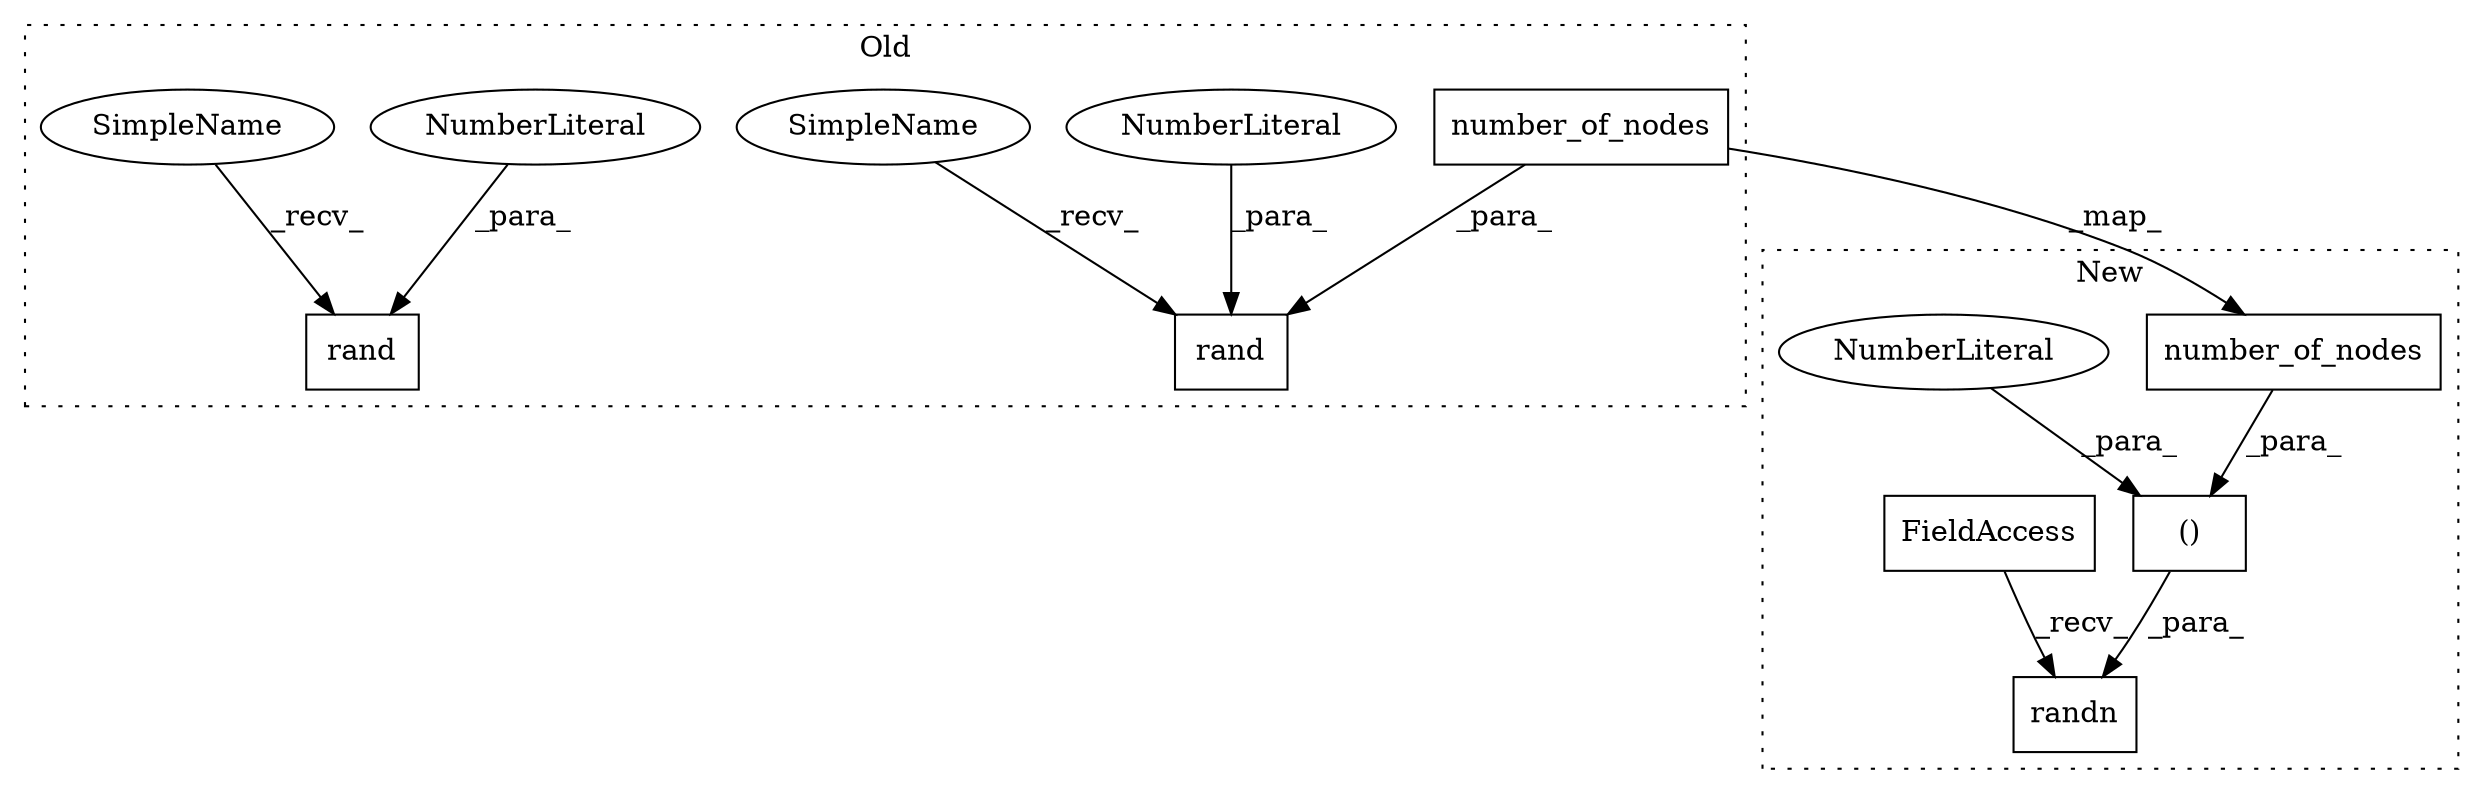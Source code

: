 digraph G {
subgraph cluster0 {
1 [label="number_of_nodes" a="32" s="2008" l="17" shape="box"];
4 [label="rand" a="32" s="2001,2027" l="5,1" shape="box"];
6 [label="rand" a="32" s="2243,2270" l="5,1" shape="box"];
7 [label="NumberLiteral" a="34" s="2026" l="1" shape="ellipse"];
8 [label="NumberLiteral" a="34" s="2269" l="1" shape="ellipse"];
11 [label="SimpleName" a="42" s="1995" l="5" shape="ellipse"];
12 [label="SimpleName" a="42" s="2237" l="5" shape="ellipse"];
label = "Old";
style="dotted";
}
subgraph cluster1 {
2 [label="number_of_nodes" a="32" s="2304" l="17" shape="box"];
3 [label="()" a="106" s="2302" l="33" shape="box"];
5 [label="NumberLiteral" a="34" s="2334" l="1" shape="ellipse"];
9 [label="randn" a="32" s="2291,2335" l="11,2" shape="box"];
10 [label="FieldAccess" a="22" s="2283" l="7" shape="box"];
label = "New";
style="dotted";
}
1 -> 4 [label="_para_"];
1 -> 2 [label="_map_"];
2 -> 3 [label="_para_"];
3 -> 9 [label="_para_"];
5 -> 3 [label="_para_"];
7 -> 4 [label="_para_"];
8 -> 6 [label="_para_"];
10 -> 9 [label="_recv_"];
11 -> 4 [label="_recv_"];
12 -> 6 [label="_recv_"];
}